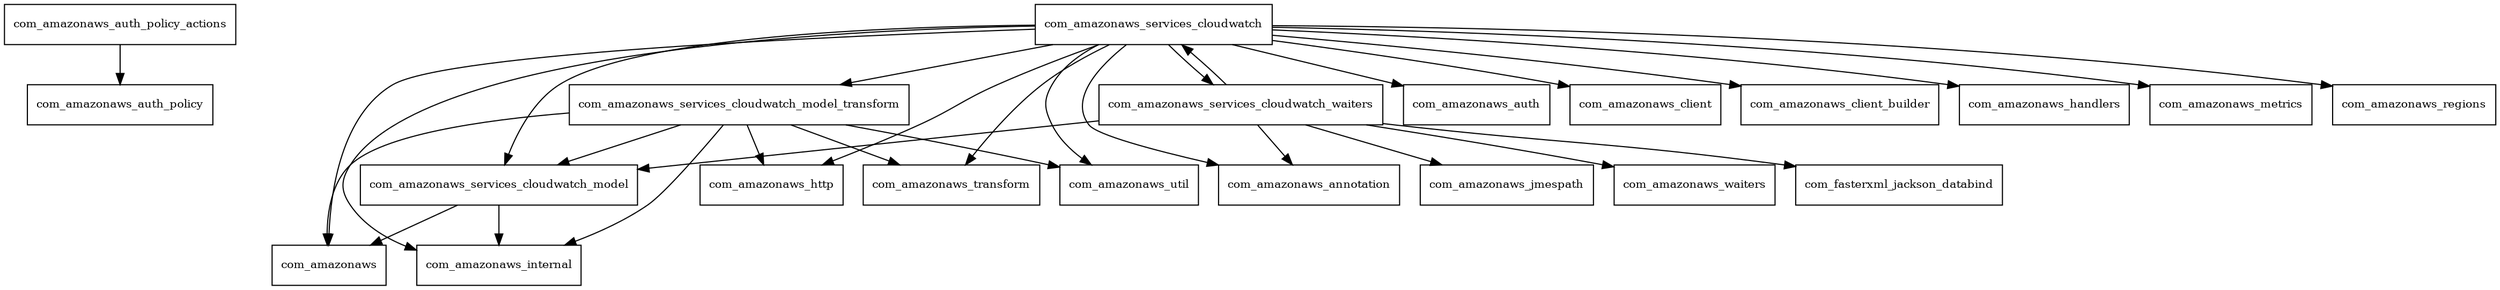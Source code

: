 digraph aws_java_sdk_cloudwatch_1_11_450_package_dependencies {
  node [shape = box, fontsize=10.0];
  com_amazonaws_auth_policy_actions -> com_amazonaws_auth_policy;
  com_amazonaws_services_cloudwatch -> com_amazonaws;
  com_amazonaws_services_cloudwatch -> com_amazonaws_annotation;
  com_amazonaws_services_cloudwatch -> com_amazonaws_auth;
  com_amazonaws_services_cloudwatch -> com_amazonaws_client;
  com_amazonaws_services_cloudwatch -> com_amazonaws_client_builder;
  com_amazonaws_services_cloudwatch -> com_amazonaws_handlers;
  com_amazonaws_services_cloudwatch -> com_amazonaws_http;
  com_amazonaws_services_cloudwatch -> com_amazonaws_internal;
  com_amazonaws_services_cloudwatch -> com_amazonaws_metrics;
  com_amazonaws_services_cloudwatch -> com_amazonaws_regions;
  com_amazonaws_services_cloudwatch -> com_amazonaws_services_cloudwatch_model;
  com_amazonaws_services_cloudwatch -> com_amazonaws_services_cloudwatch_model_transform;
  com_amazonaws_services_cloudwatch -> com_amazonaws_services_cloudwatch_waiters;
  com_amazonaws_services_cloudwatch -> com_amazonaws_transform;
  com_amazonaws_services_cloudwatch -> com_amazonaws_util;
  com_amazonaws_services_cloudwatch_model -> com_amazonaws;
  com_amazonaws_services_cloudwatch_model -> com_amazonaws_internal;
  com_amazonaws_services_cloudwatch_model_transform -> com_amazonaws;
  com_amazonaws_services_cloudwatch_model_transform -> com_amazonaws_http;
  com_amazonaws_services_cloudwatch_model_transform -> com_amazonaws_internal;
  com_amazonaws_services_cloudwatch_model_transform -> com_amazonaws_services_cloudwatch_model;
  com_amazonaws_services_cloudwatch_model_transform -> com_amazonaws_transform;
  com_amazonaws_services_cloudwatch_model_transform -> com_amazonaws_util;
  com_amazonaws_services_cloudwatch_waiters -> com_amazonaws_annotation;
  com_amazonaws_services_cloudwatch_waiters -> com_amazonaws_jmespath;
  com_amazonaws_services_cloudwatch_waiters -> com_amazonaws_services_cloudwatch;
  com_amazonaws_services_cloudwatch_waiters -> com_amazonaws_services_cloudwatch_model;
  com_amazonaws_services_cloudwatch_waiters -> com_amazonaws_waiters;
  com_amazonaws_services_cloudwatch_waiters -> com_fasterxml_jackson_databind;
}

